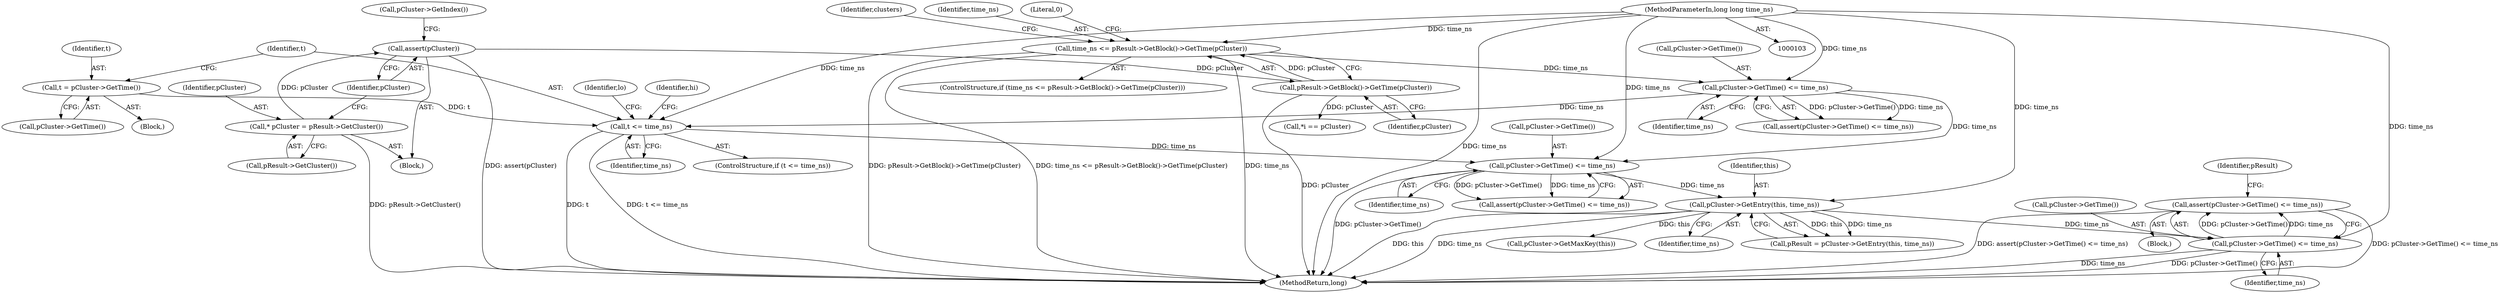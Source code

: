 digraph "0_Android_cc274e2abe8b2a6698a5c47d8aa4bb45f1f9538d_61@API" {
"1000283" [label="(Call,assert(pCluster->GetTime() <= time_ns))"];
"1000284" [label="(Call,pCluster->GetTime() <= time_ns)"];
"1000259" [label="(Call,pCluster->GetEntry(this, time_ns))"];
"1000254" [label="(Call,pCluster->GetTime() <= time_ns)"];
"1000218" [label="(Call,t <= time_ns)"];
"1000214" [label="(Call,t = pCluster->GetTime())"];
"1000169" [label="(Call,pCluster->GetTime() <= time_ns)"];
"1000135" [label="(Call,time_ns <= pResult->GetBlock()->GetTime(pCluster))"];
"1000104" [label="(MethodParameterIn,long long time_ns)"];
"1000137" [label="(Call,pResult->GetBlock()->GetTime(pCluster))"];
"1000128" [label="(Call,assert(pCluster))"];
"1000125" [label="(Call,* pCluster = pResult->GetCluster())"];
"1000222" [label="(Identifier,lo)"];
"1000142" [label="(Identifier,clusters)"];
"1000275" [label="(Block,)"];
"1000305" [label="(MethodReturn,long)"];
"1000289" [label="(Call,pCluster->GetMaxKey(this))"];
"1000217" [label="(ControlStructure,if (t <= time_ns))"];
"1000169" [label="(Call,pCluster->GetTime() <= time_ns)"];
"1000128" [label="(Call,assert(pCluster))"];
"1000216" [label="(Call,pCluster->GetTime())"];
"1000136" [label="(Identifier,time_ns)"];
"1000254" [label="(Call,pCluster->GetTime() <= time_ns)"];
"1000140" [label="(Literal,0)"];
"1000285" [label="(Call,pCluster->GetTime())"];
"1000253" [label="(Call,assert(pCluster->GetTime() <= time_ns))"];
"1000134" [label="(ControlStructure,if (time_ns <= pResult->GetBlock()->GetTime(pCluster)))"];
"1000228" [label="(Identifier,hi)"];
"1000260" [label="(Identifier,this)"];
"1000256" [label="(Identifier,time_ns)"];
"1000135" [label="(Call,time_ns <= pResult->GetBlock()->GetTime(pCluster))"];
"1000215" [label="(Identifier,t)"];
"1000261" [label="(Identifier,time_ns)"];
"1000137" [label="(Call,pResult->GetBlock()->GetTime(pCluster))"];
"1000171" [label="(Identifier,time_ns)"];
"1000284" [label="(Call,pCluster->GetTime() <= time_ns)"];
"1000125" [label="(Call,* pCluster = pResult->GetCluster())"];
"1000257" [label="(Call,pResult = pCluster->GetEntry(this, time_ns))"];
"1000220" [label="(Identifier,time_ns)"];
"1000189" [label="(Block,)"];
"1000104" [label="(MethodParameterIn,long long time_ns)"];
"1000138" [label="(Identifier,pCluster)"];
"1000170" [label="(Call,pCluster->GetTime())"];
"1000126" [label="(Identifier,pCluster)"];
"1000286" [label="(Identifier,time_ns)"];
"1000283" [label="(Call,assert(pCluster->GetTime() <= time_ns))"];
"1000106" [label="(Block,)"];
"1000129" [label="(Identifier,pCluster)"];
"1000127" [label="(Call,pResult->GetCluster())"];
"1000288" [label="(Identifier,pResult)"];
"1000259" [label="(Call,pCluster->GetEntry(this, time_ns))"];
"1000168" [label="(Call,assert(pCluster->GetTime() <= time_ns))"];
"1000219" [label="(Identifier,t)"];
"1000218" [label="(Call,t <= time_ns)"];
"1000132" [label="(Call,pCluster->GetIndex())"];
"1000214" [label="(Call,t = pCluster->GetTime())"];
"1000164" [label="(Call,*i == pCluster)"];
"1000255" [label="(Call,pCluster->GetTime())"];
"1000283" -> "1000275"  [label="AST: "];
"1000283" -> "1000284"  [label="CFG: "];
"1000284" -> "1000283"  [label="AST: "];
"1000288" -> "1000283"  [label="CFG: "];
"1000283" -> "1000305"  [label="DDG: pCluster->GetTime() <= time_ns"];
"1000283" -> "1000305"  [label="DDG: assert(pCluster->GetTime() <= time_ns)"];
"1000284" -> "1000283"  [label="DDG: pCluster->GetTime()"];
"1000284" -> "1000283"  [label="DDG: time_ns"];
"1000284" -> "1000286"  [label="CFG: "];
"1000285" -> "1000284"  [label="AST: "];
"1000286" -> "1000284"  [label="AST: "];
"1000284" -> "1000305"  [label="DDG: time_ns"];
"1000284" -> "1000305"  [label="DDG: pCluster->GetTime()"];
"1000259" -> "1000284"  [label="DDG: time_ns"];
"1000104" -> "1000284"  [label="DDG: time_ns"];
"1000259" -> "1000257"  [label="AST: "];
"1000259" -> "1000261"  [label="CFG: "];
"1000260" -> "1000259"  [label="AST: "];
"1000261" -> "1000259"  [label="AST: "];
"1000257" -> "1000259"  [label="CFG: "];
"1000259" -> "1000305"  [label="DDG: this"];
"1000259" -> "1000305"  [label="DDG: time_ns"];
"1000259" -> "1000257"  [label="DDG: this"];
"1000259" -> "1000257"  [label="DDG: time_ns"];
"1000254" -> "1000259"  [label="DDG: time_ns"];
"1000104" -> "1000259"  [label="DDG: time_ns"];
"1000259" -> "1000289"  [label="DDG: this"];
"1000254" -> "1000253"  [label="AST: "];
"1000254" -> "1000256"  [label="CFG: "];
"1000255" -> "1000254"  [label="AST: "];
"1000256" -> "1000254"  [label="AST: "];
"1000253" -> "1000254"  [label="CFG: "];
"1000254" -> "1000305"  [label="DDG: pCluster->GetTime()"];
"1000254" -> "1000253"  [label="DDG: pCluster->GetTime()"];
"1000254" -> "1000253"  [label="DDG: time_ns"];
"1000218" -> "1000254"  [label="DDG: time_ns"];
"1000169" -> "1000254"  [label="DDG: time_ns"];
"1000104" -> "1000254"  [label="DDG: time_ns"];
"1000218" -> "1000217"  [label="AST: "];
"1000218" -> "1000220"  [label="CFG: "];
"1000219" -> "1000218"  [label="AST: "];
"1000220" -> "1000218"  [label="AST: "];
"1000222" -> "1000218"  [label="CFG: "];
"1000228" -> "1000218"  [label="CFG: "];
"1000218" -> "1000305"  [label="DDG: t"];
"1000218" -> "1000305"  [label="DDG: t <= time_ns"];
"1000214" -> "1000218"  [label="DDG: t"];
"1000169" -> "1000218"  [label="DDG: time_ns"];
"1000104" -> "1000218"  [label="DDG: time_ns"];
"1000214" -> "1000189"  [label="AST: "];
"1000214" -> "1000216"  [label="CFG: "];
"1000215" -> "1000214"  [label="AST: "];
"1000216" -> "1000214"  [label="AST: "];
"1000219" -> "1000214"  [label="CFG: "];
"1000169" -> "1000168"  [label="AST: "];
"1000169" -> "1000171"  [label="CFG: "];
"1000170" -> "1000169"  [label="AST: "];
"1000171" -> "1000169"  [label="AST: "];
"1000168" -> "1000169"  [label="CFG: "];
"1000169" -> "1000168"  [label="DDG: pCluster->GetTime()"];
"1000169" -> "1000168"  [label="DDG: time_ns"];
"1000135" -> "1000169"  [label="DDG: time_ns"];
"1000104" -> "1000169"  [label="DDG: time_ns"];
"1000135" -> "1000134"  [label="AST: "];
"1000135" -> "1000137"  [label="CFG: "];
"1000136" -> "1000135"  [label="AST: "];
"1000137" -> "1000135"  [label="AST: "];
"1000140" -> "1000135"  [label="CFG: "];
"1000142" -> "1000135"  [label="CFG: "];
"1000135" -> "1000305"  [label="DDG: time_ns <= pResult->GetBlock()->GetTime(pCluster)"];
"1000135" -> "1000305"  [label="DDG: time_ns"];
"1000135" -> "1000305"  [label="DDG: pResult->GetBlock()->GetTime(pCluster)"];
"1000104" -> "1000135"  [label="DDG: time_ns"];
"1000137" -> "1000135"  [label="DDG: pCluster"];
"1000104" -> "1000103"  [label="AST: "];
"1000104" -> "1000305"  [label="DDG: time_ns"];
"1000137" -> "1000138"  [label="CFG: "];
"1000138" -> "1000137"  [label="AST: "];
"1000137" -> "1000305"  [label="DDG: pCluster"];
"1000128" -> "1000137"  [label="DDG: pCluster"];
"1000137" -> "1000164"  [label="DDG: pCluster"];
"1000128" -> "1000106"  [label="AST: "];
"1000128" -> "1000129"  [label="CFG: "];
"1000129" -> "1000128"  [label="AST: "];
"1000132" -> "1000128"  [label="CFG: "];
"1000128" -> "1000305"  [label="DDG: assert(pCluster)"];
"1000125" -> "1000128"  [label="DDG: pCluster"];
"1000125" -> "1000106"  [label="AST: "];
"1000125" -> "1000127"  [label="CFG: "];
"1000126" -> "1000125"  [label="AST: "];
"1000127" -> "1000125"  [label="AST: "];
"1000129" -> "1000125"  [label="CFG: "];
"1000125" -> "1000305"  [label="DDG: pResult->GetCluster()"];
}
